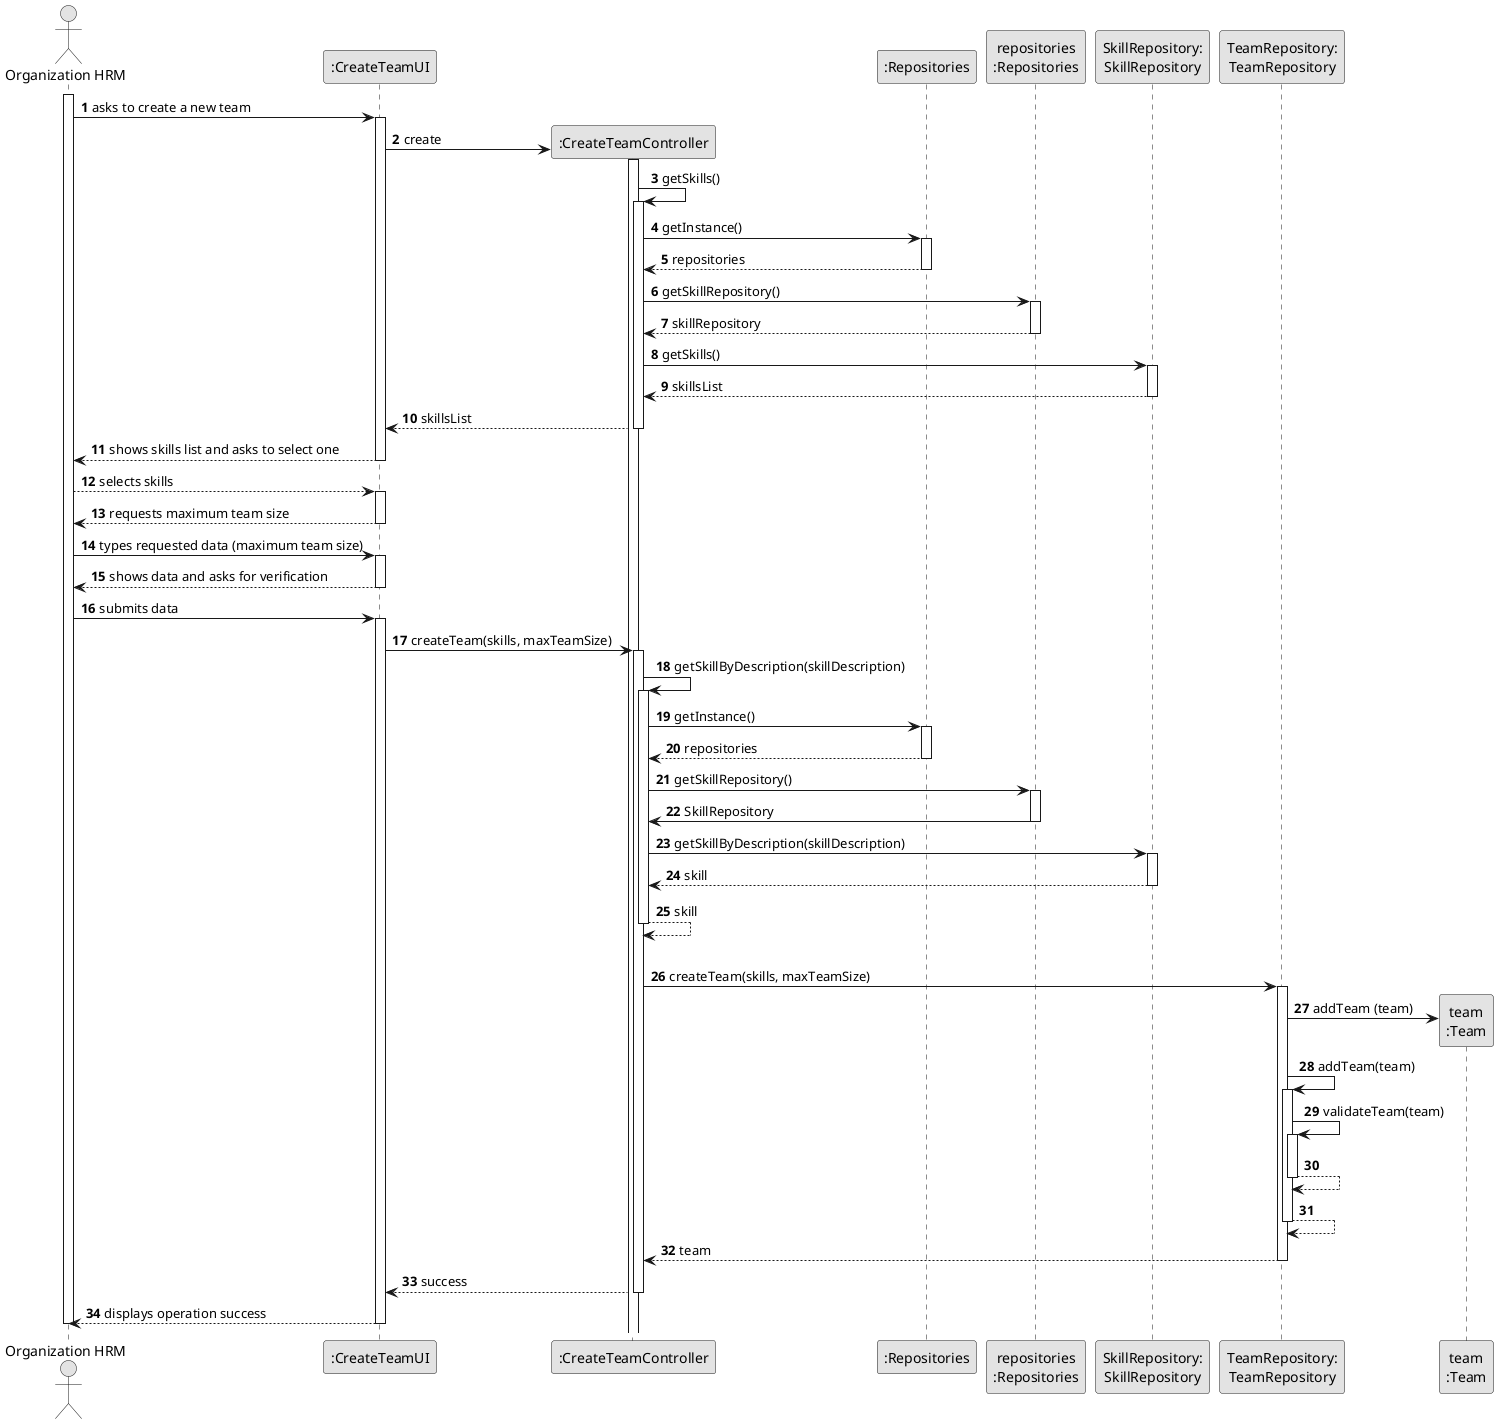 @startuml
skinparam monochrome true
skinparam packageStyle rectangle
skinparam shadowing false

autonumber

'hide footbox
actor "Organization HRM" as ADM
participant ":CreateTeamUI" as UI
participant ":CreateTeamController" as CTRL
participant ":Repositories" as RepositorySingleton
participant "repositories\n:Repositories" as PLAT
participant "SkillRepository:\nSkillRepository" as SkillRepository
participant "TeamRepository:\nTeamRepository" as TeamRepository
participant "team\n:Team" as Team

activate ADM

    ADM -> UI : asks to create a new team
    activate UI

                UI -> CTRL** : create

                activate CTRL

                    CTRL -> CTRL : getSkills()
                    activate CTRL

                    CTRL -> RepositorySingleton : getInstance()
                    activate RepositorySingleton

                        RepositorySingleton --> CTRL: repositories
                    deactivate RepositorySingleton

                    CTRL -> PLAT : getSkillRepository()
                    activate PLAT

                        PLAT --> CTRL: skillRepository
                    deactivate PLAT

                    CTRL -> SkillRepository : getSkills()
                    activate SkillRepository

                        SkillRepository --> CTRL : skillsList
                    deactivate SkillRepository

                    CTRL --> UI : skillsList
                deactivate CTRL

                UI --> ADM : shows skills list and asks to select one
            deactivate UI

        ADM --> UI : selects skills
        activate UI

        UI --> ADM : requests maximum team size
    deactivate UI

    ADM -> UI : types requested data (maximum team size)
    activate UI

        UI --> ADM : shows data and asks for verification
    deactivate UI

    ADM -> UI : submits data
    activate UI

        UI -> CTRL : createTeam(skills, maxTeamSize)
        activate CTRL

            CTRL -> CTRL : getSkillByDescription(skillDescription)
            activate CTRL

                CTRL -> RepositorySingleton : getInstance()
                activate RepositorySingleton

                    RepositorySingleton --> CTRL: repositories
                deactivate RepositorySingleton

                CTRL -> PLAT : getSkillRepository()
                activate PLAT

                    PLAT -> CTRL : SkillRepository
                deactivate PLAT

                CTRL -> SkillRepository : getSkillByDescription(skillDescription)
                activate SkillRepository

                    SkillRepository --> CTRL : skill
                deactivate SkillRepository
                    CTRL --> CTRL : skill
            deactivate CTRL


            |||
                CTRL -> TeamRepository: createTeam(skills, maxTeamSize)
                activate TeamRepository

                TeamRepository -> Team**: addTeam (team)

                    TeamRepository -> TeamRepository: addTeam(team)
                    activate TeamRepository
                        TeamRepository -> TeamRepository: validateTeam(team)
                        activate TeamRepository
                            TeamRepository --> TeamRepository
                            deactivate TeamRepository

                    TeamRepository --> TeamRepository
                deactivate TeamRepository

            TeamRepository --> CTRL: team
            deactivate TeamRepository

            CTRL --> UI : success
            deactivate CTRL
            UI --> ADM: displays operation success
    deactivate UI

deactivate ADM

@enduml